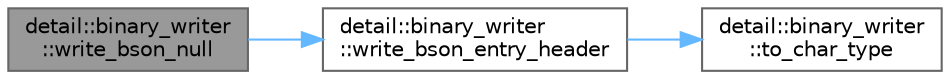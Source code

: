 digraph "detail::binary_writer::write_bson_null"
{
 // LATEX_PDF_SIZE
  bgcolor="transparent";
  edge [fontname=Helvetica,fontsize=10,labelfontname=Helvetica,labelfontsize=10];
  node [fontname=Helvetica,fontsize=10,shape=box,height=0.2,width=0.4];
  rankdir="LR";
  Node1 [id="Node000001",label="detail::binary_writer\l::write_bson_null",height=0.2,width=0.4,color="gray40", fillcolor="grey60", style="filled", fontcolor="black",tooltip="Writes a BSON element with key name and null value."];
  Node1 -> Node2 [id="edge3_Node000001_Node000002",color="steelblue1",style="solid",tooltip=" "];
  Node2 [id="Node000002",label="detail::binary_writer\l::write_bson_entry_header",height=0.2,width=0.4,color="grey40", fillcolor="white", style="filled",URL="$classdetail_1_1binary__writer.html#aec35b5420c48539db2959ef88ae296d5",tooltip="Writes the given element_type and name to the output adapter."];
  Node2 -> Node3 [id="edge4_Node000002_Node000003",color="steelblue1",style="solid",tooltip=" "];
  Node3 [id="Node000003",label="detail::binary_writer\l::to_char_type",height=0.2,width=0.4,color="grey40", fillcolor="white", style="filled",URL="$classdetail_1_1binary__writer.html#a2822d4a58bbb0dc2198686da430e8906",tooltip=" "];
}
